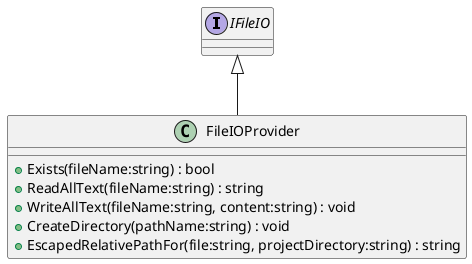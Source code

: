 @startuml
interface IFileIO {
}
class FileIOProvider {
    + Exists(fileName:string) : bool
    + ReadAllText(fileName:string) : string
    + WriteAllText(fileName:string, content:string) : void
    + CreateDirectory(pathName:string) : void
    + EscapedRelativePathFor(file:string, projectDirectory:string) : string
}
IFileIO <|-- FileIOProvider
@enduml
